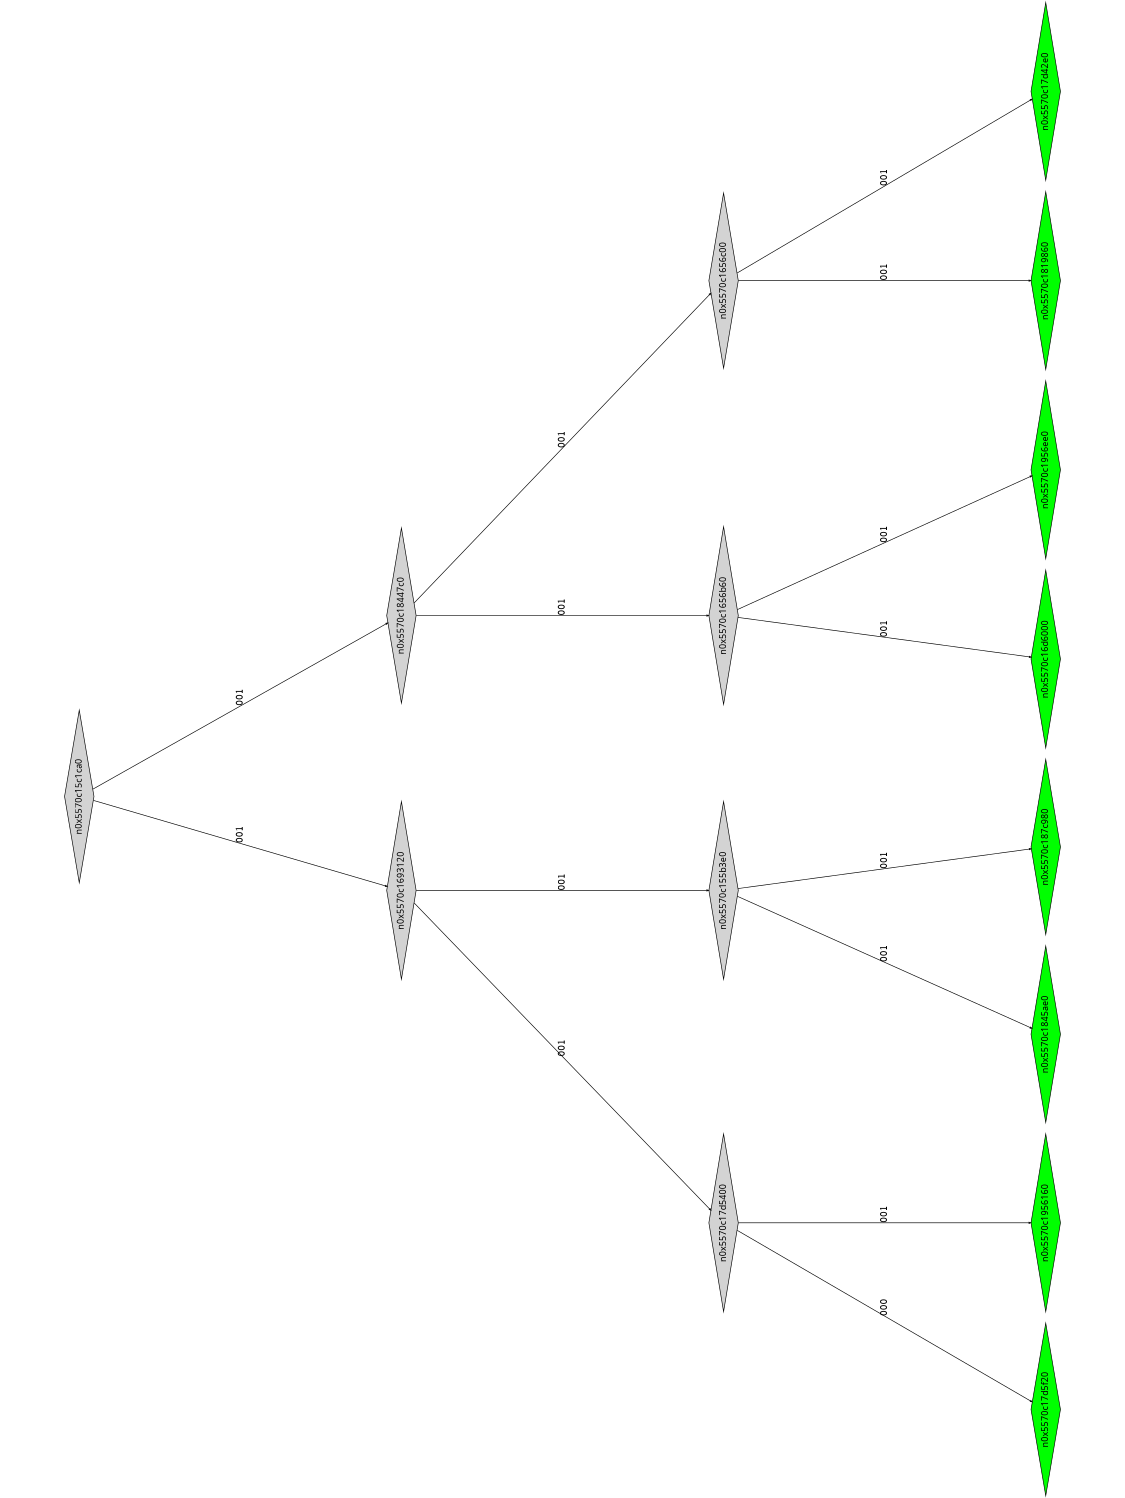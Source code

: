 digraph G {
	size="10,7.5";
	ratio=fill;
	rotate=90;
	center = "true";
	node [style="filled",width=.1,height=.1,fontname="Terminus"]
	edge [arrowsize=.3]
	n0x5570c15c1ca0 [shape=diamond];
	n0x5570c15c1ca0 -> n0x5570c1693120 [label=001];
	n0x5570c15c1ca0 -> n0x5570c18447c0 [label=001];
	n0x5570c18447c0 [shape=diamond];
	n0x5570c18447c0 -> n0x5570c1656b60 [label=001];
	n0x5570c18447c0 -> n0x5570c1656c00 [label=001];
	n0x5570c1656c00 [shape=diamond];
	n0x5570c1656c00 -> n0x5570c1819860 [label=001];
	n0x5570c1656c00 -> n0x5570c17d42e0 [label=001];
	n0x5570c17d42e0 [shape=diamond,fillcolor=green];
	n0x5570c1819860 [shape=diamond,fillcolor=green];
	n0x5570c1656b60 [shape=diamond];
	n0x5570c1656b60 -> n0x5570c16d6000 [label=001];
	n0x5570c1656b60 -> n0x5570c1956ee0 [label=001];
	n0x5570c1956ee0 [shape=diamond,fillcolor=green];
	n0x5570c16d6000 [shape=diamond,fillcolor=green];
	n0x5570c1693120 [shape=diamond];
	n0x5570c1693120 -> n0x5570c17d5400 [label=001];
	n0x5570c1693120 -> n0x5570c155b3e0 [label=001];
	n0x5570c155b3e0 [shape=diamond];
	n0x5570c155b3e0 -> n0x5570c1845ae0 [label=001];
	n0x5570c155b3e0 -> n0x5570c187c980 [label=001];
	n0x5570c187c980 [shape=diamond,fillcolor=green];
	n0x5570c1845ae0 [shape=diamond,fillcolor=green];
	n0x5570c17d5400 [shape=diamond];
	n0x5570c17d5400 -> n0x5570c17d5f20 [label=000];
	n0x5570c17d5400 -> n0x5570c1956160 [label=001];
	n0x5570c1956160 [shape=diamond,fillcolor=green];
	n0x5570c17d5f20 [shape=diamond,fillcolor=green];
}
